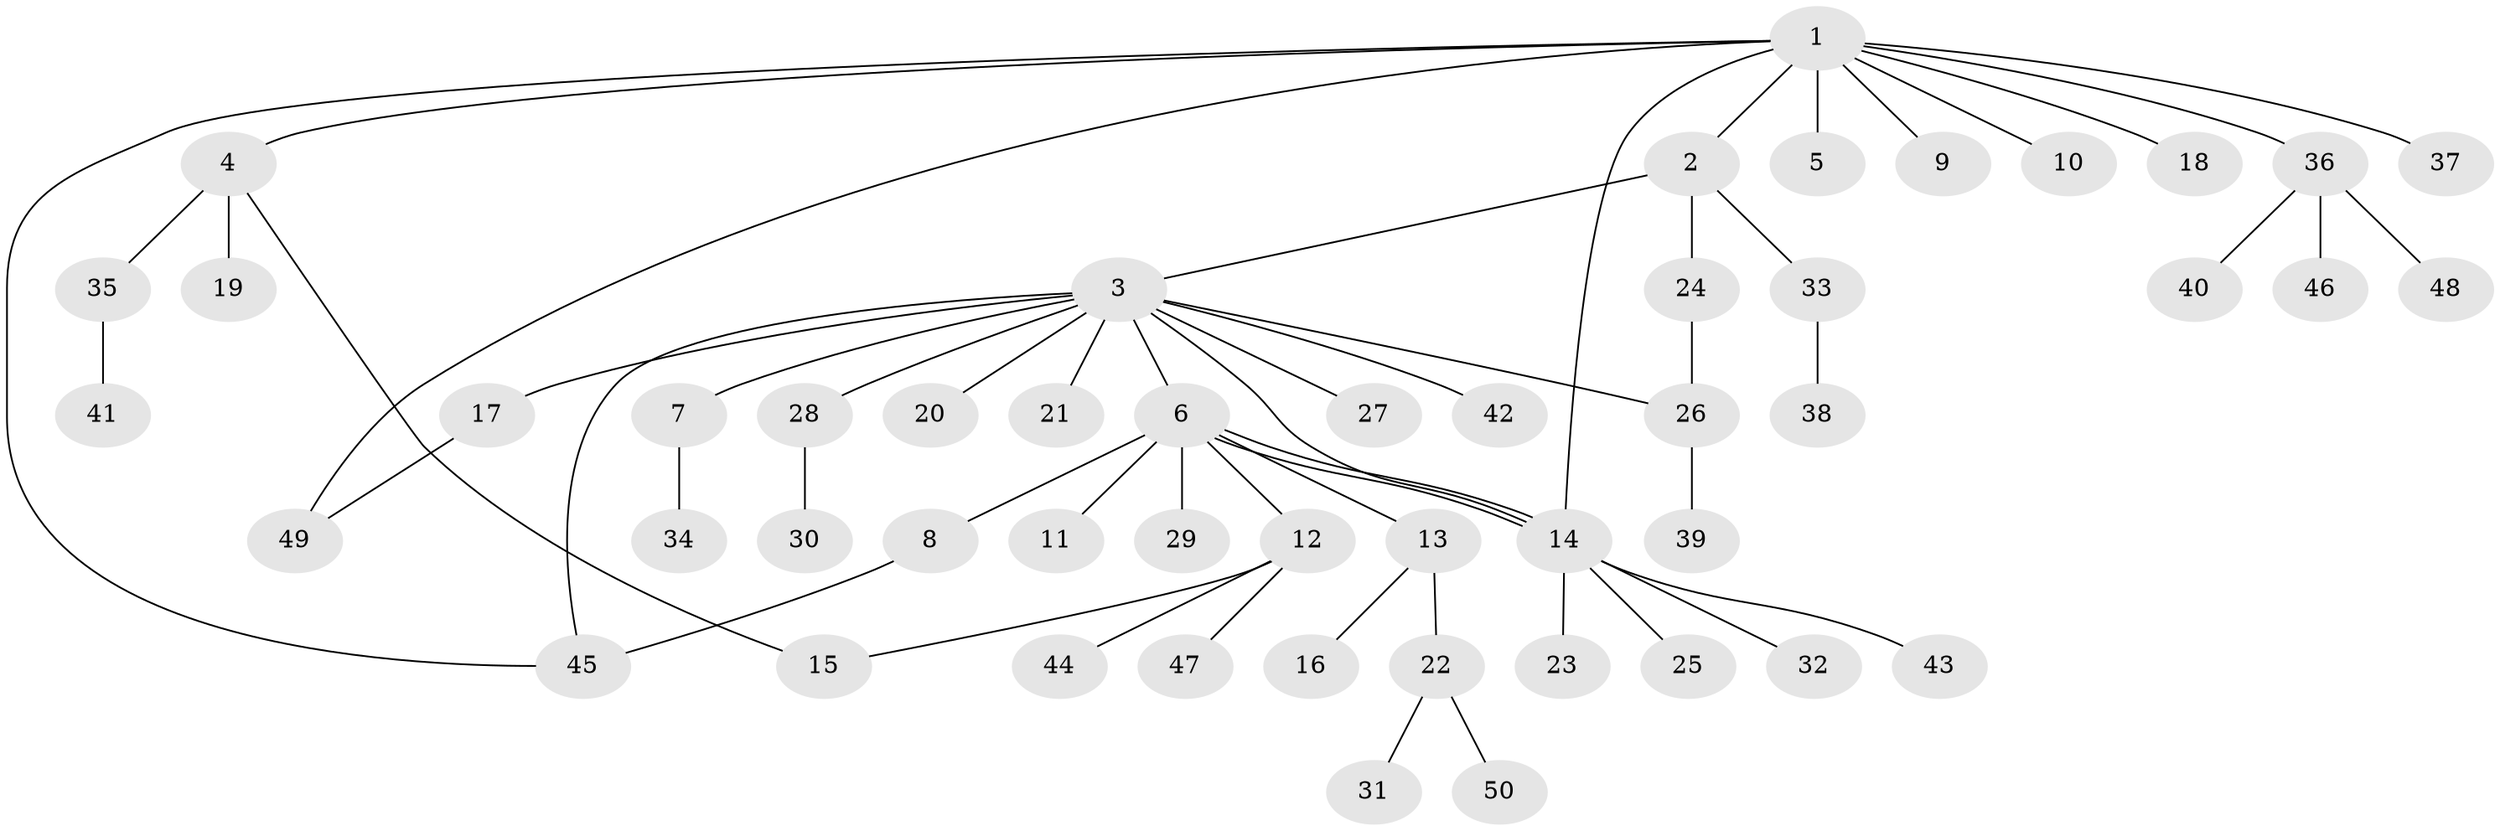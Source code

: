 // coarse degree distribution, {10: 0.02857142857142857, 3: 0.14285714285714285, 12: 0.02857142857142857, 7: 0.05714285714285714, 2: 0.14285714285714285, 1: 0.6}
// Generated by graph-tools (version 1.1) at 2025/41/03/06/25 10:41:45]
// undirected, 50 vertices, 57 edges
graph export_dot {
graph [start="1"]
  node [color=gray90,style=filled];
  1;
  2;
  3;
  4;
  5;
  6;
  7;
  8;
  9;
  10;
  11;
  12;
  13;
  14;
  15;
  16;
  17;
  18;
  19;
  20;
  21;
  22;
  23;
  24;
  25;
  26;
  27;
  28;
  29;
  30;
  31;
  32;
  33;
  34;
  35;
  36;
  37;
  38;
  39;
  40;
  41;
  42;
  43;
  44;
  45;
  46;
  47;
  48;
  49;
  50;
  1 -- 2;
  1 -- 4;
  1 -- 5;
  1 -- 9;
  1 -- 10;
  1 -- 14;
  1 -- 18;
  1 -- 36;
  1 -- 37;
  1 -- 45;
  1 -- 49;
  2 -- 3;
  2 -- 24;
  2 -- 33;
  3 -- 6;
  3 -- 7;
  3 -- 14;
  3 -- 17;
  3 -- 20;
  3 -- 21;
  3 -- 26;
  3 -- 27;
  3 -- 28;
  3 -- 42;
  3 -- 45;
  4 -- 15;
  4 -- 19;
  4 -- 35;
  6 -- 8;
  6 -- 11;
  6 -- 12;
  6 -- 13;
  6 -- 14;
  6 -- 14;
  6 -- 29;
  7 -- 34;
  8 -- 45;
  12 -- 15;
  12 -- 44;
  12 -- 47;
  13 -- 16;
  13 -- 22;
  14 -- 23;
  14 -- 25;
  14 -- 32;
  14 -- 43;
  17 -- 49;
  22 -- 31;
  22 -- 50;
  24 -- 26;
  26 -- 39;
  28 -- 30;
  33 -- 38;
  35 -- 41;
  36 -- 40;
  36 -- 46;
  36 -- 48;
}
